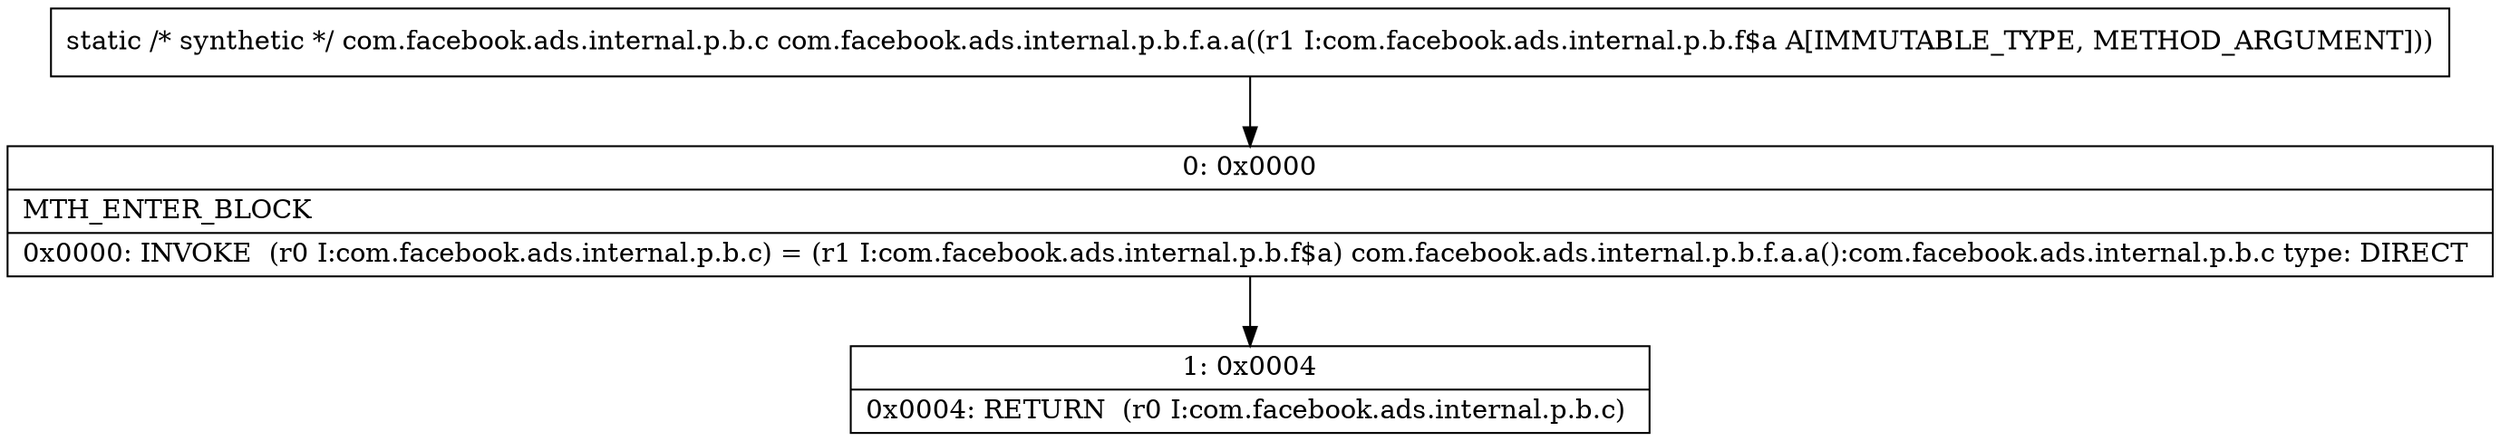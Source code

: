digraph "CFG forcom.facebook.ads.internal.p.b.f.a.a(Lcom\/facebook\/ads\/internal\/p\/b\/f$a;)Lcom\/facebook\/ads\/internal\/p\/b\/c;" {
Node_0 [shape=record,label="{0\:\ 0x0000|MTH_ENTER_BLOCK\l|0x0000: INVOKE  (r0 I:com.facebook.ads.internal.p.b.c) = (r1 I:com.facebook.ads.internal.p.b.f$a) com.facebook.ads.internal.p.b.f.a.a():com.facebook.ads.internal.p.b.c type: DIRECT \l}"];
Node_1 [shape=record,label="{1\:\ 0x0004|0x0004: RETURN  (r0 I:com.facebook.ads.internal.p.b.c) \l}"];
MethodNode[shape=record,label="{static \/* synthetic *\/ com.facebook.ads.internal.p.b.c com.facebook.ads.internal.p.b.f.a.a((r1 I:com.facebook.ads.internal.p.b.f$a A[IMMUTABLE_TYPE, METHOD_ARGUMENT])) }"];
MethodNode -> Node_0;
Node_0 -> Node_1;
}

